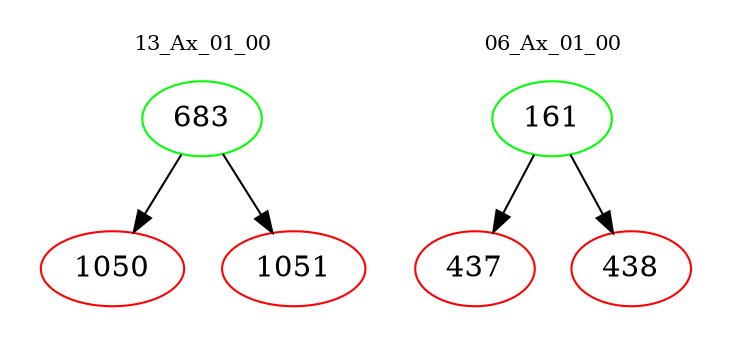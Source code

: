 digraph{
subgraph cluster_0 {
color = white
label = "13_Ax_01_00";
fontsize=10;
T0_683 [label="683", color="green"]
T0_683 -> T0_1050 [color="black"]
T0_1050 [label="1050", color="red"]
T0_683 -> T0_1051 [color="black"]
T0_1051 [label="1051", color="red"]
}
subgraph cluster_1 {
color = white
label = "06_Ax_01_00";
fontsize=10;
T1_161 [label="161", color="green"]
T1_161 -> T1_437 [color="black"]
T1_437 [label="437", color="red"]
T1_161 -> T1_438 [color="black"]
T1_438 [label="438", color="red"]
}
}
